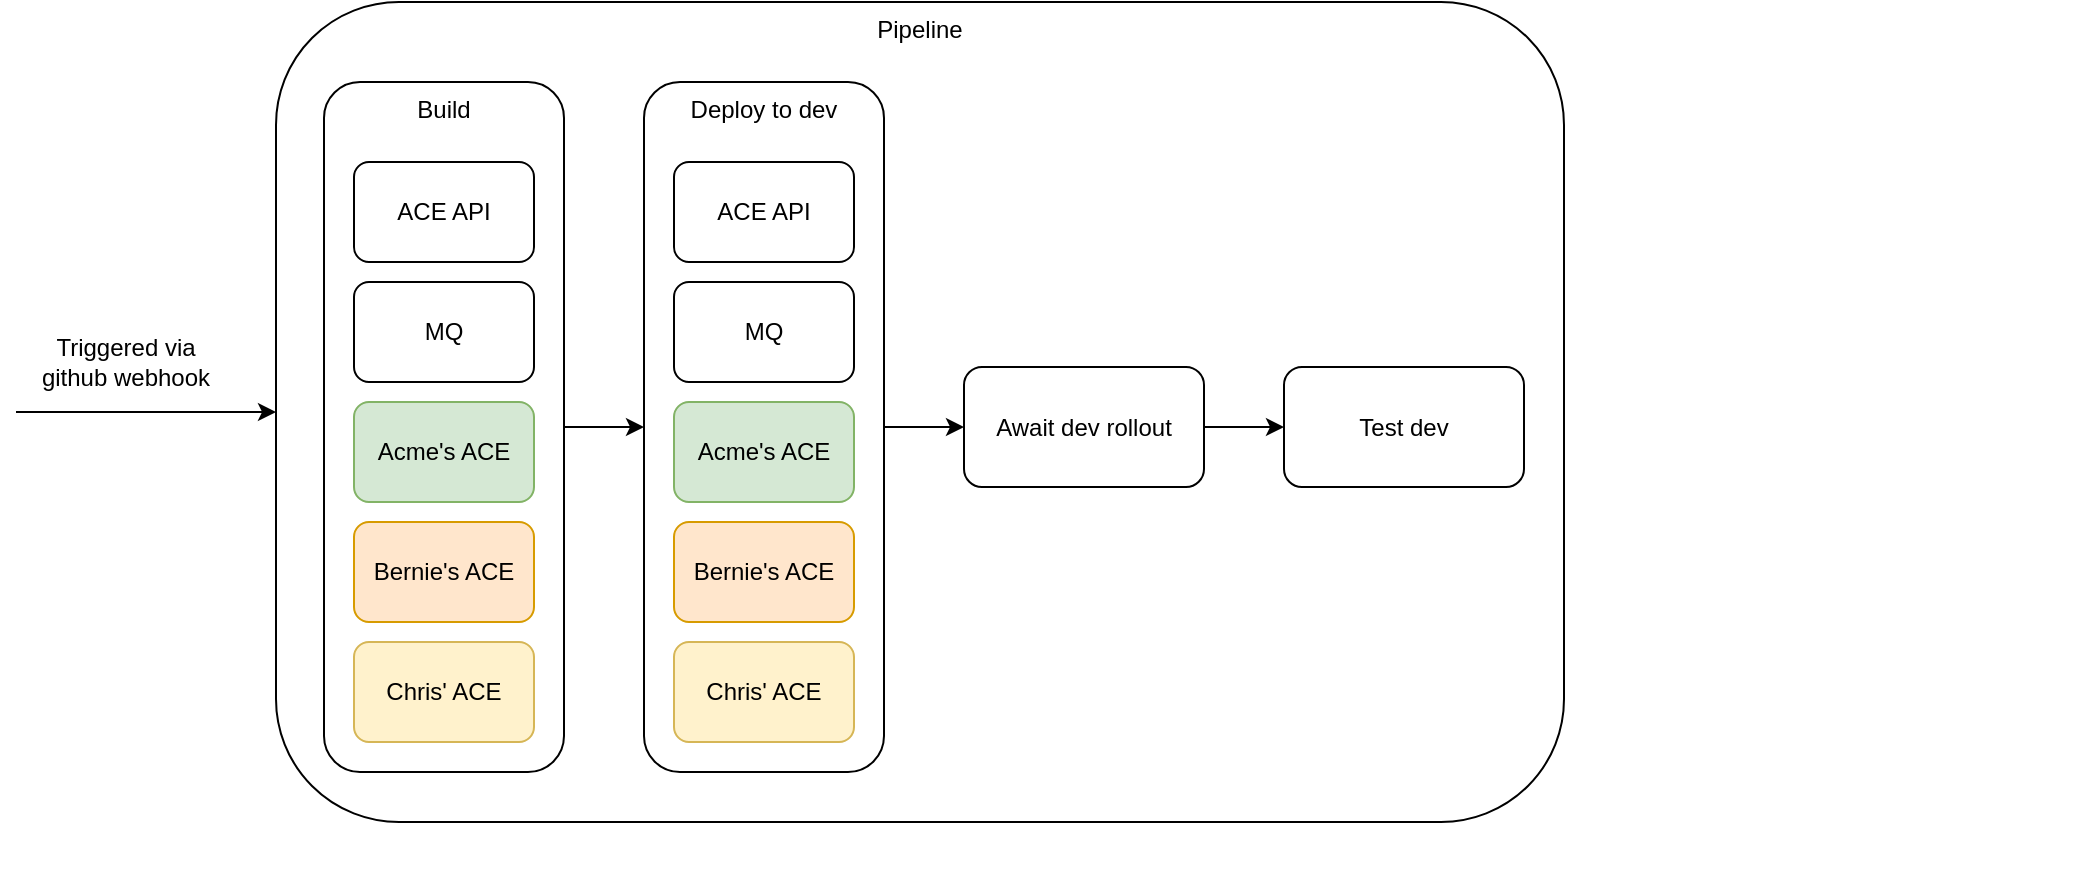 <mxfile version="13.0.3" type="device"><diagram id="fbC2ZqEVtfIwZp8ysonA" name="Page-1"><mxGraphModel dx="1106" dy="780" grid="1" gridSize="10" guides="1" tooltips="1" connect="1" arrows="1" fold="1" page="1" pageScale="1" pageWidth="827" pageHeight="1169" math="0" shadow="0"><root><mxCell id="0"/><mxCell id="1" parent="0"/><mxCell id="wHhios66HtJcoZ04QwGQ-19" value="" style="group;verticalAlign=top;" vertex="1" connectable="0" parent="1"><mxGeometry x="164" y="110" width="880" height="400" as="geometry"/></mxCell><mxCell id="wHhios66HtJcoZ04QwGQ-25" value="Pipeline" style="rounded=1;whiteSpace=wrap;html=1;verticalAlign=top;" vertex="1" parent="wHhios66HtJcoZ04QwGQ-19"><mxGeometry x="-24" y="-40" width="644" height="410" as="geometry"/></mxCell><mxCell id="wHhios66HtJcoZ04QwGQ-1" value="Build" style="rounded=1;whiteSpace=wrap;html=1;horizontal=1;verticalAlign=top;" vertex="1" parent="wHhios66HtJcoZ04QwGQ-19"><mxGeometry width="120" height="345" as="geometry"/></mxCell><mxCell id="wHhios66HtJcoZ04QwGQ-6" value="ACE API" style="rounded=1;whiteSpace=wrap;html=1;" vertex="1" parent="wHhios66HtJcoZ04QwGQ-19"><mxGeometry x="15" y="40" width="90" height="50" as="geometry"/></mxCell><mxCell id="wHhios66HtJcoZ04QwGQ-7" value="MQ" style="rounded=1;whiteSpace=wrap;html=1;" vertex="1" parent="wHhios66HtJcoZ04QwGQ-19"><mxGeometry x="15" y="100" width="90" height="50" as="geometry"/></mxCell><mxCell id="wHhios66HtJcoZ04QwGQ-10" value="Acme's ACE" style="rounded=1;whiteSpace=wrap;html=1;fillColor=#d5e8d4;strokeColor=#82b366;" vertex="1" parent="wHhios66HtJcoZ04QwGQ-19"><mxGeometry x="15" y="160" width="90" height="50" as="geometry"/></mxCell><mxCell id="wHhios66HtJcoZ04QwGQ-11" value="Bernie's ACE" style="rounded=1;whiteSpace=wrap;html=1;fillColor=#ffe6cc;strokeColor=#d79b00;" vertex="1" parent="wHhios66HtJcoZ04QwGQ-19"><mxGeometry x="15" y="220" width="90" height="50" as="geometry"/></mxCell><mxCell id="wHhios66HtJcoZ04QwGQ-12" value="Chris' ACE" style="rounded=1;whiteSpace=wrap;html=1;fillColor=#fff2cc;strokeColor=#d6b656;" vertex="1" parent="wHhios66HtJcoZ04QwGQ-19"><mxGeometry x="15" y="280" width="90" height="50" as="geometry"/></mxCell><mxCell id="wHhios66HtJcoZ04QwGQ-26" style="edgeStyle=orthogonalEdgeStyle;rounded=0;orthogonalLoop=1;jettySize=auto;html=1;exitX=0.5;exitY=1;exitDx=0;exitDy=0;" edge="1" parent="wHhios66HtJcoZ04QwGQ-19" source="wHhios66HtJcoZ04QwGQ-25" target="wHhios66HtJcoZ04QwGQ-25"><mxGeometry relative="1" as="geometry"/></mxCell><mxCell id="wHhios66HtJcoZ04QwGQ-3" value="Await dev rollout" style="rounded=1;whiteSpace=wrap;html=1;" vertex="1" parent="1"><mxGeometry x="484" y="252.5" width="120" height="60" as="geometry"/></mxCell><mxCell id="wHhios66HtJcoZ04QwGQ-4" value="Test dev" style="rounded=1;whiteSpace=wrap;html=1;" vertex="1" parent="1"><mxGeometry x="644" y="252.5" width="120" height="60" as="geometry"/></mxCell><mxCell id="wHhios66HtJcoZ04QwGQ-18" value="" style="group" vertex="1" connectable="0" parent="1"><mxGeometry x="324" y="110" width="120" height="345" as="geometry"/></mxCell><mxCell id="wHhios66HtJcoZ04QwGQ-2" value="Deploy to dev" style="rounded=1;whiteSpace=wrap;html=1;verticalAlign=top;" vertex="1" parent="wHhios66HtJcoZ04QwGQ-18"><mxGeometry width="120" height="345" as="geometry"/></mxCell><mxCell id="wHhios66HtJcoZ04QwGQ-13" value="ACE API" style="rounded=1;whiteSpace=wrap;html=1;" vertex="1" parent="wHhios66HtJcoZ04QwGQ-18"><mxGeometry x="15" y="40" width="90" height="50" as="geometry"/></mxCell><mxCell id="wHhios66HtJcoZ04QwGQ-14" value="MQ" style="rounded=1;whiteSpace=wrap;html=1;" vertex="1" parent="wHhios66HtJcoZ04QwGQ-18"><mxGeometry x="15" y="100" width="90" height="50" as="geometry"/></mxCell><mxCell id="wHhios66HtJcoZ04QwGQ-15" value="Acme's ACE" style="rounded=1;whiteSpace=wrap;html=1;fillColor=#d5e8d4;strokeColor=#82b366;" vertex="1" parent="wHhios66HtJcoZ04QwGQ-18"><mxGeometry x="15" y="160" width="90" height="50" as="geometry"/></mxCell><mxCell id="wHhios66HtJcoZ04QwGQ-16" value="Bernie's ACE" style="rounded=1;whiteSpace=wrap;html=1;fillColor=#ffe6cc;strokeColor=#d79b00;" vertex="1" parent="wHhios66HtJcoZ04QwGQ-18"><mxGeometry x="15" y="220" width="90" height="50" as="geometry"/></mxCell><mxCell id="wHhios66HtJcoZ04QwGQ-17" value="Chris' ACE" style="rounded=1;whiteSpace=wrap;html=1;fillColor=#fff2cc;strokeColor=#d6b656;" vertex="1" parent="wHhios66HtJcoZ04QwGQ-18"><mxGeometry x="15" y="280" width="90" height="50" as="geometry"/></mxCell><mxCell id="wHhios66HtJcoZ04QwGQ-20" value="" style="endArrow=classic;html=1;" edge="1" parent="1" source="wHhios66HtJcoZ04QwGQ-1" target="wHhios66HtJcoZ04QwGQ-2"><mxGeometry width="50" height="50" relative="1" as="geometry"><mxPoint x="514" y="335" as="sourcePoint"/><mxPoint x="524" y="335" as="targetPoint"/></mxGeometry></mxCell><mxCell id="wHhios66HtJcoZ04QwGQ-21" value="" style="endArrow=classic;html=1;" edge="1" parent="1" source="wHhios66HtJcoZ04QwGQ-2" target="wHhios66HtJcoZ04QwGQ-3"><mxGeometry width="50" height="50" relative="1" as="geometry"><mxPoint x="504" y="245" as="sourcePoint"/><mxPoint x="344" y="292.5" as="targetPoint"/></mxGeometry></mxCell><mxCell id="wHhios66HtJcoZ04QwGQ-23" value="" style="endArrow=classic;html=1;" edge="1" parent="1" source="wHhios66HtJcoZ04QwGQ-3" target="wHhios66HtJcoZ04QwGQ-4"><mxGeometry width="50" height="50" relative="1" as="geometry"><mxPoint x="664" y="455" as="sourcePoint"/><mxPoint x="504" y="292.5" as="targetPoint"/></mxGeometry></mxCell><mxCell id="wHhios66HtJcoZ04QwGQ-24" value="" style="endArrow=classic;html=1;" edge="1" parent="1" target="wHhios66HtJcoZ04QwGQ-25"><mxGeometry width="50" height="50" relative="1" as="geometry"><mxPoint x="10" y="275" as="sourcePoint"/><mxPoint x="110" y="290" as="targetPoint"/></mxGeometry></mxCell><mxCell id="wHhios66HtJcoZ04QwGQ-27" value="Triggered via github webhook" style="text;html=1;strokeColor=none;fillColor=none;align=center;verticalAlign=middle;whiteSpace=wrap;rounded=0;" vertex="1" parent="1"><mxGeometry x="20" y="240" width="90" height="20" as="geometry"/></mxCell></root></mxGraphModel></diagram></mxfile>
